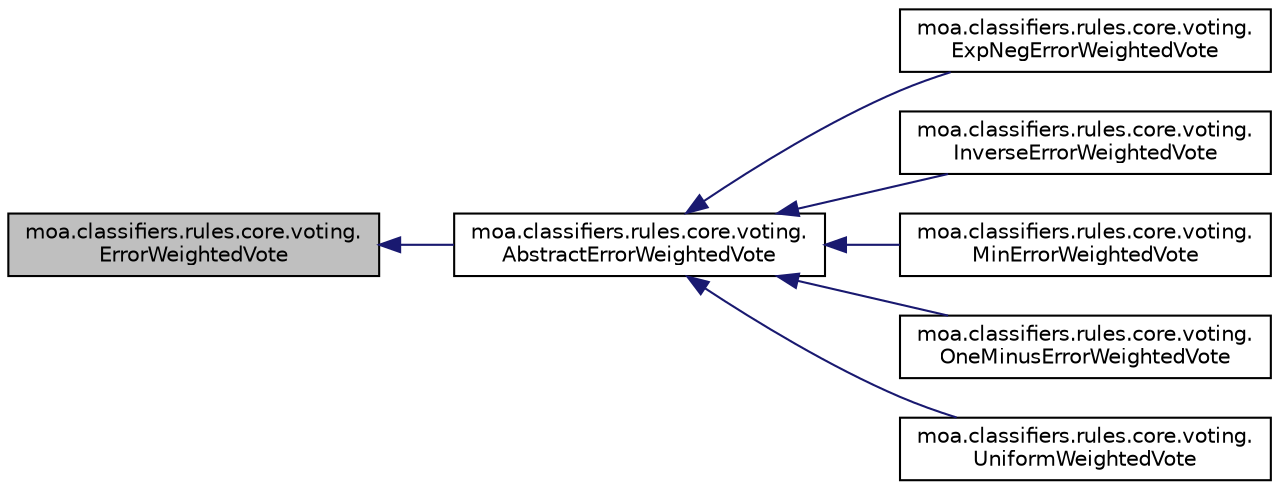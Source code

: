 digraph "moa.classifiers.rules.core.voting.ErrorWeightedVote"
{
 // LATEX_PDF_SIZE
  edge [fontname="Helvetica",fontsize="10",labelfontname="Helvetica",labelfontsize="10"];
  node [fontname="Helvetica",fontsize="10",shape=record];
  rankdir="LR";
  Node1 [label="moa.classifiers.rules.core.voting.\lErrorWeightedVote",height=0.2,width=0.4,color="black", fillcolor="grey75", style="filled", fontcolor="black",tooltip=" "];
  Node1 -> Node2 [dir="back",color="midnightblue",fontsize="10",style="solid"];
  Node2 [label="moa.classifiers.rules.core.voting.\lAbstractErrorWeightedVote",height=0.2,width=0.4,color="black", fillcolor="white", style="filled",URL="$classmoa_1_1classifiers_1_1rules_1_1core_1_1voting_1_1_abstract_error_weighted_vote.html",tooltip=" "];
  Node2 -> Node3 [dir="back",color="midnightblue",fontsize="10",style="solid"];
  Node3 [label="moa.classifiers.rules.core.voting.\lExpNegErrorWeightedVote",height=0.2,width=0.4,color="black", fillcolor="white", style="filled",URL="$classmoa_1_1classifiers_1_1rules_1_1core_1_1voting_1_1_exp_neg_error_weighted_vote.html",tooltip=" "];
  Node2 -> Node4 [dir="back",color="midnightblue",fontsize="10",style="solid"];
  Node4 [label="moa.classifiers.rules.core.voting.\lInverseErrorWeightedVote",height=0.2,width=0.4,color="black", fillcolor="white", style="filled",URL="$classmoa_1_1classifiers_1_1rules_1_1core_1_1voting_1_1_inverse_error_weighted_vote.html",tooltip=" "];
  Node2 -> Node5 [dir="back",color="midnightblue",fontsize="10",style="solid"];
  Node5 [label="moa.classifiers.rules.core.voting.\lMinErrorWeightedVote",height=0.2,width=0.4,color="black", fillcolor="white", style="filled",URL="$classmoa_1_1classifiers_1_1rules_1_1core_1_1voting_1_1_min_error_weighted_vote.html",tooltip=" "];
  Node2 -> Node6 [dir="back",color="midnightblue",fontsize="10",style="solid"];
  Node6 [label="moa.classifiers.rules.core.voting.\lOneMinusErrorWeightedVote",height=0.2,width=0.4,color="black", fillcolor="white", style="filled",URL="$classmoa_1_1classifiers_1_1rules_1_1core_1_1voting_1_1_one_minus_error_weighted_vote.html",tooltip=" "];
  Node2 -> Node7 [dir="back",color="midnightblue",fontsize="10",style="solid"];
  Node7 [label="moa.classifiers.rules.core.voting.\lUniformWeightedVote",height=0.2,width=0.4,color="black", fillcolor="white", style="filled",URL="$classmoa_1_1classifiers_1_1rules_1_1core_1_1voting_1_1_uniform_weighted_vote.html",tooltip=" "];
}
